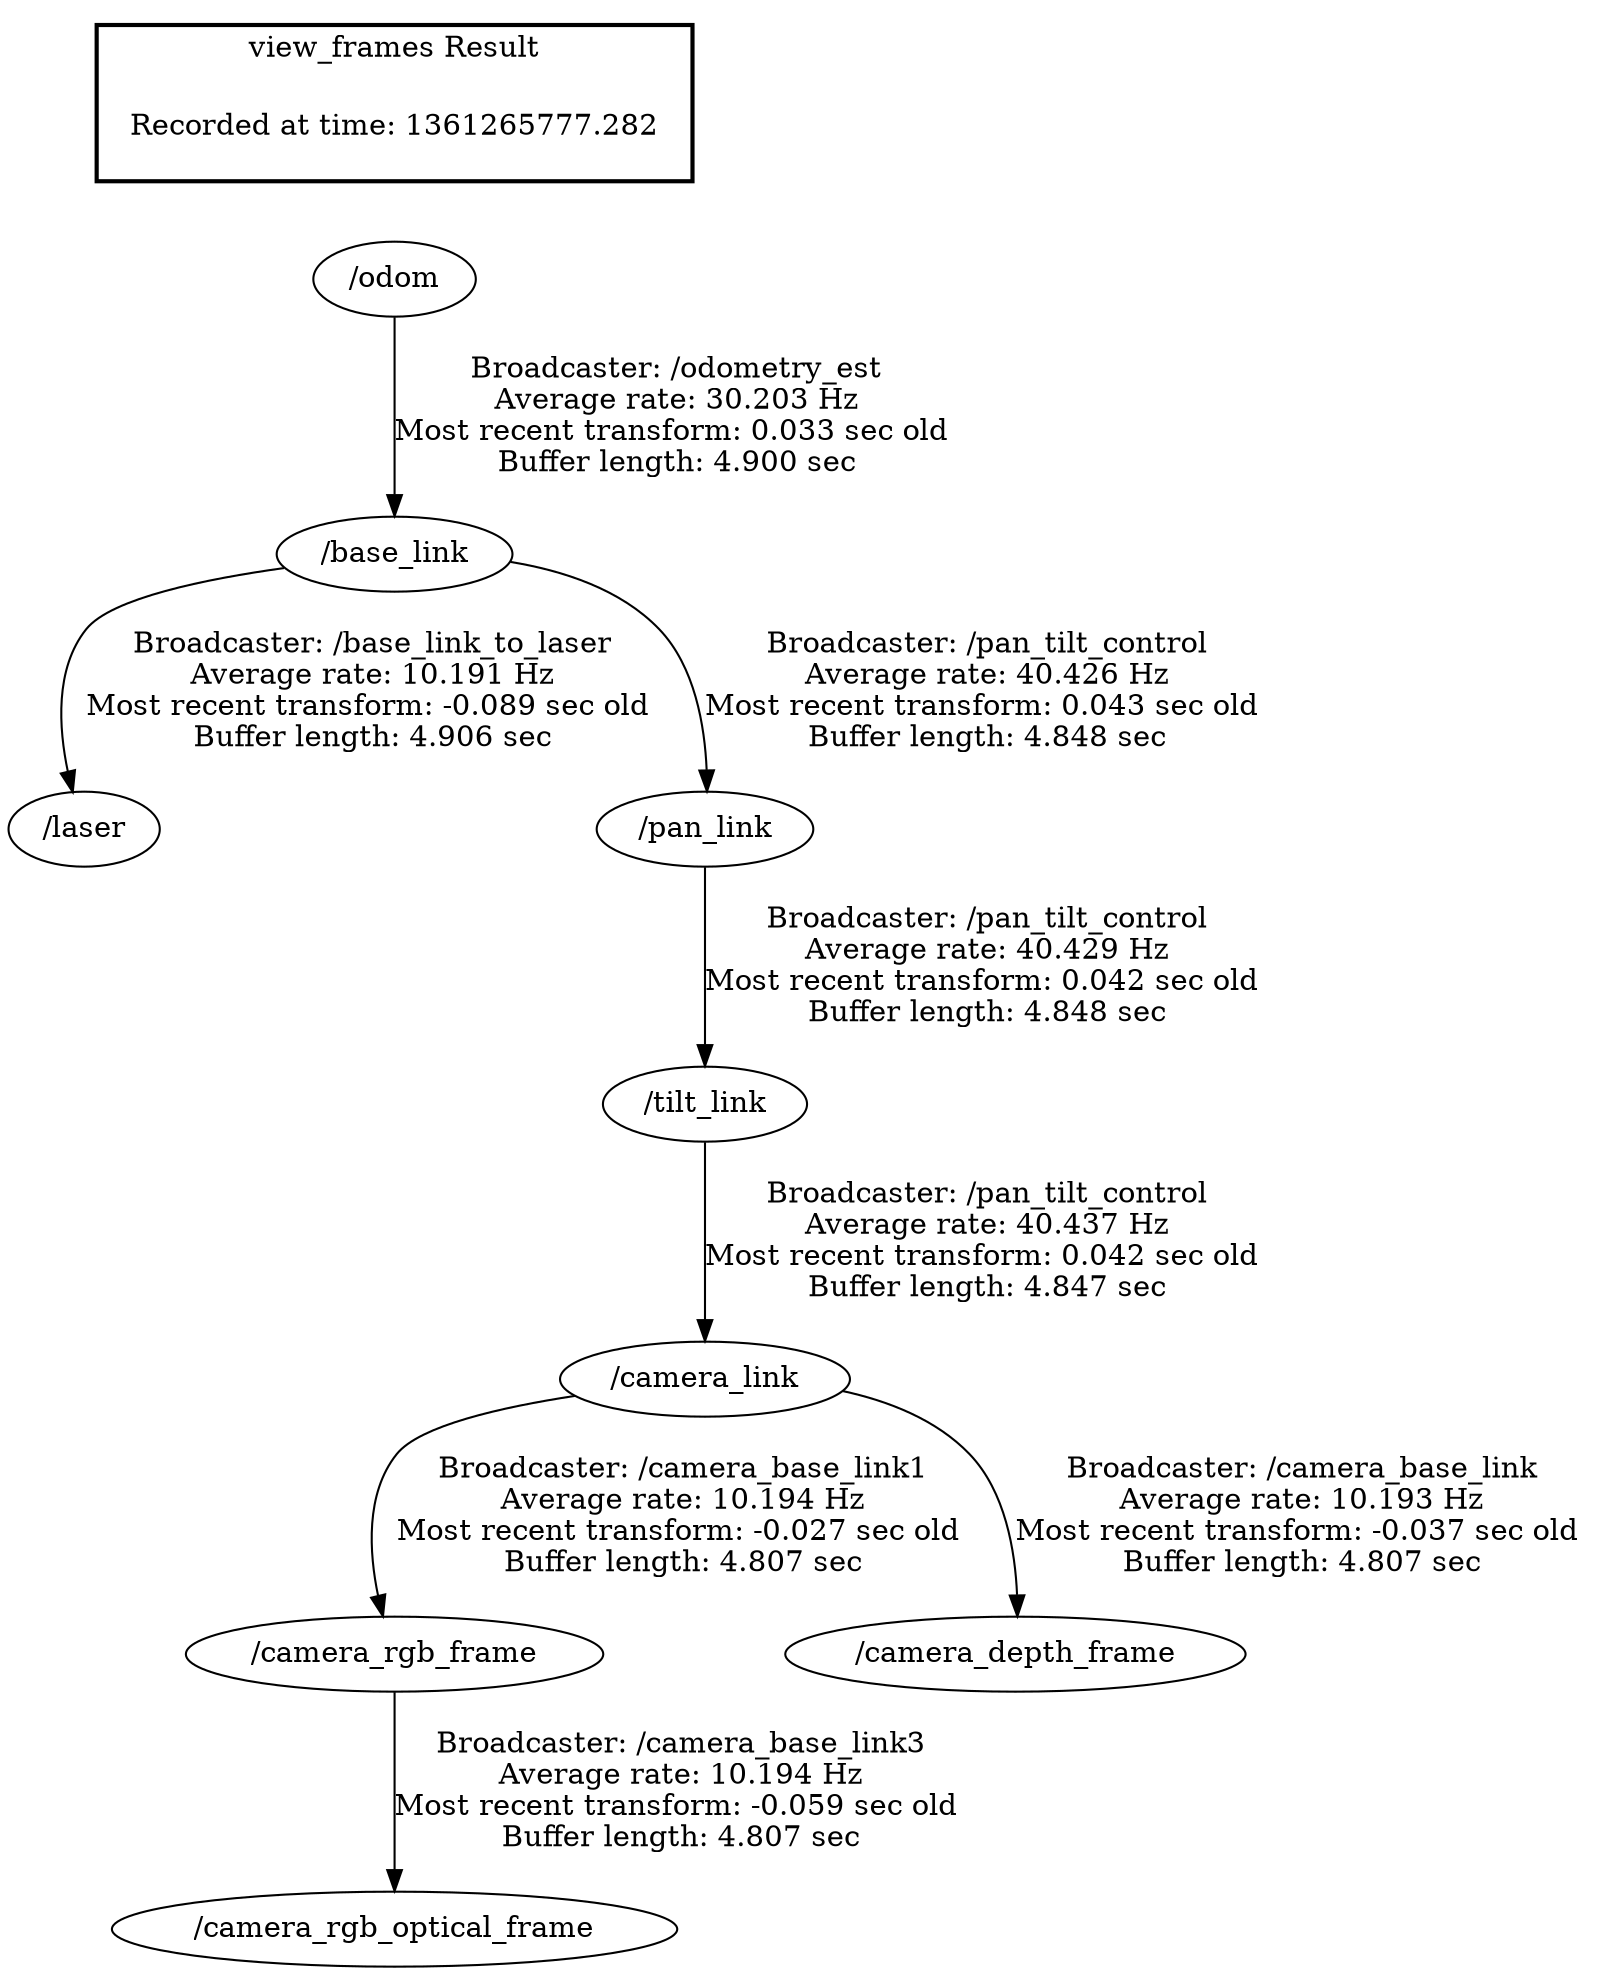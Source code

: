 digraph G {
"/odom" -> "/base_link"[label="Broadcaster: /odometry_est\nAverage rate: 30.203 Hz\nMost recent transform: 0.033 sec old \nBuffer length: 4.900 sec\n"];
"/base_link" -> "/laser"[label="Broadcaster: /base_link_to_laser\nAverage rate: 10.191 Hz\nMost recent transform: -0.089 sec old \nBuffer length: 4.906 sec\n"];
"/base_link" -> "/pan_link"[label="Broadcaster: /pan_tilt_control\nAverage rate: 40.426 Hz\nMost recent transform: 0.043 sec old \nBuffer length: 4.848 sec\n"];
"/pan_link" -> "/tilt_link"[label="Broadcaster: /pan_tilt_control\nAverage rate: 40.429 Hz\nMost recent transform: 0.042 sec old \nBuffer length: 4.848 sec\n"];
"/tilt_link" -> "/camera_link"[label="Broadcaster: /pan_tilt_control\nAverage rate: 40.437 Hz\nMost recent transform: 0.042 sec old \nBuffer length: 4.847 sec\n"];
"/camera_link" -> "/camera_rgb_frame"[label="Broadcaster: /camera_base_link1\nAverage rate: 10.194 Hz\nMost recent transform: -0.027 sec old \nBuffer length: 4.807 sec\n"];
"/camera_link" -> "/camera_depth_frame"[label="Broadcaster: /camera_base_link\nAverage rate: 10.193 Hz\nMost recent transform: -0.037 sec old \nBuffer length: 4.807 sec\n"];
"/camera_rgb_frame" -> "/camera_rgb_optical_frame"[label="Broadcaster: /camera_base_link3\nAverage rate: 10.194 Hz\nMost recent transform: -0.059 sec old \nBuffer length: 4.807 sec\n"];
edge [style=invis];
 subgraph cluster_legend { style=bold; color=black; label ="view_frames Result";
"Recorded at time: 1361265777.282"[ shape=plaintext ] ;
 }->"/odom";
}